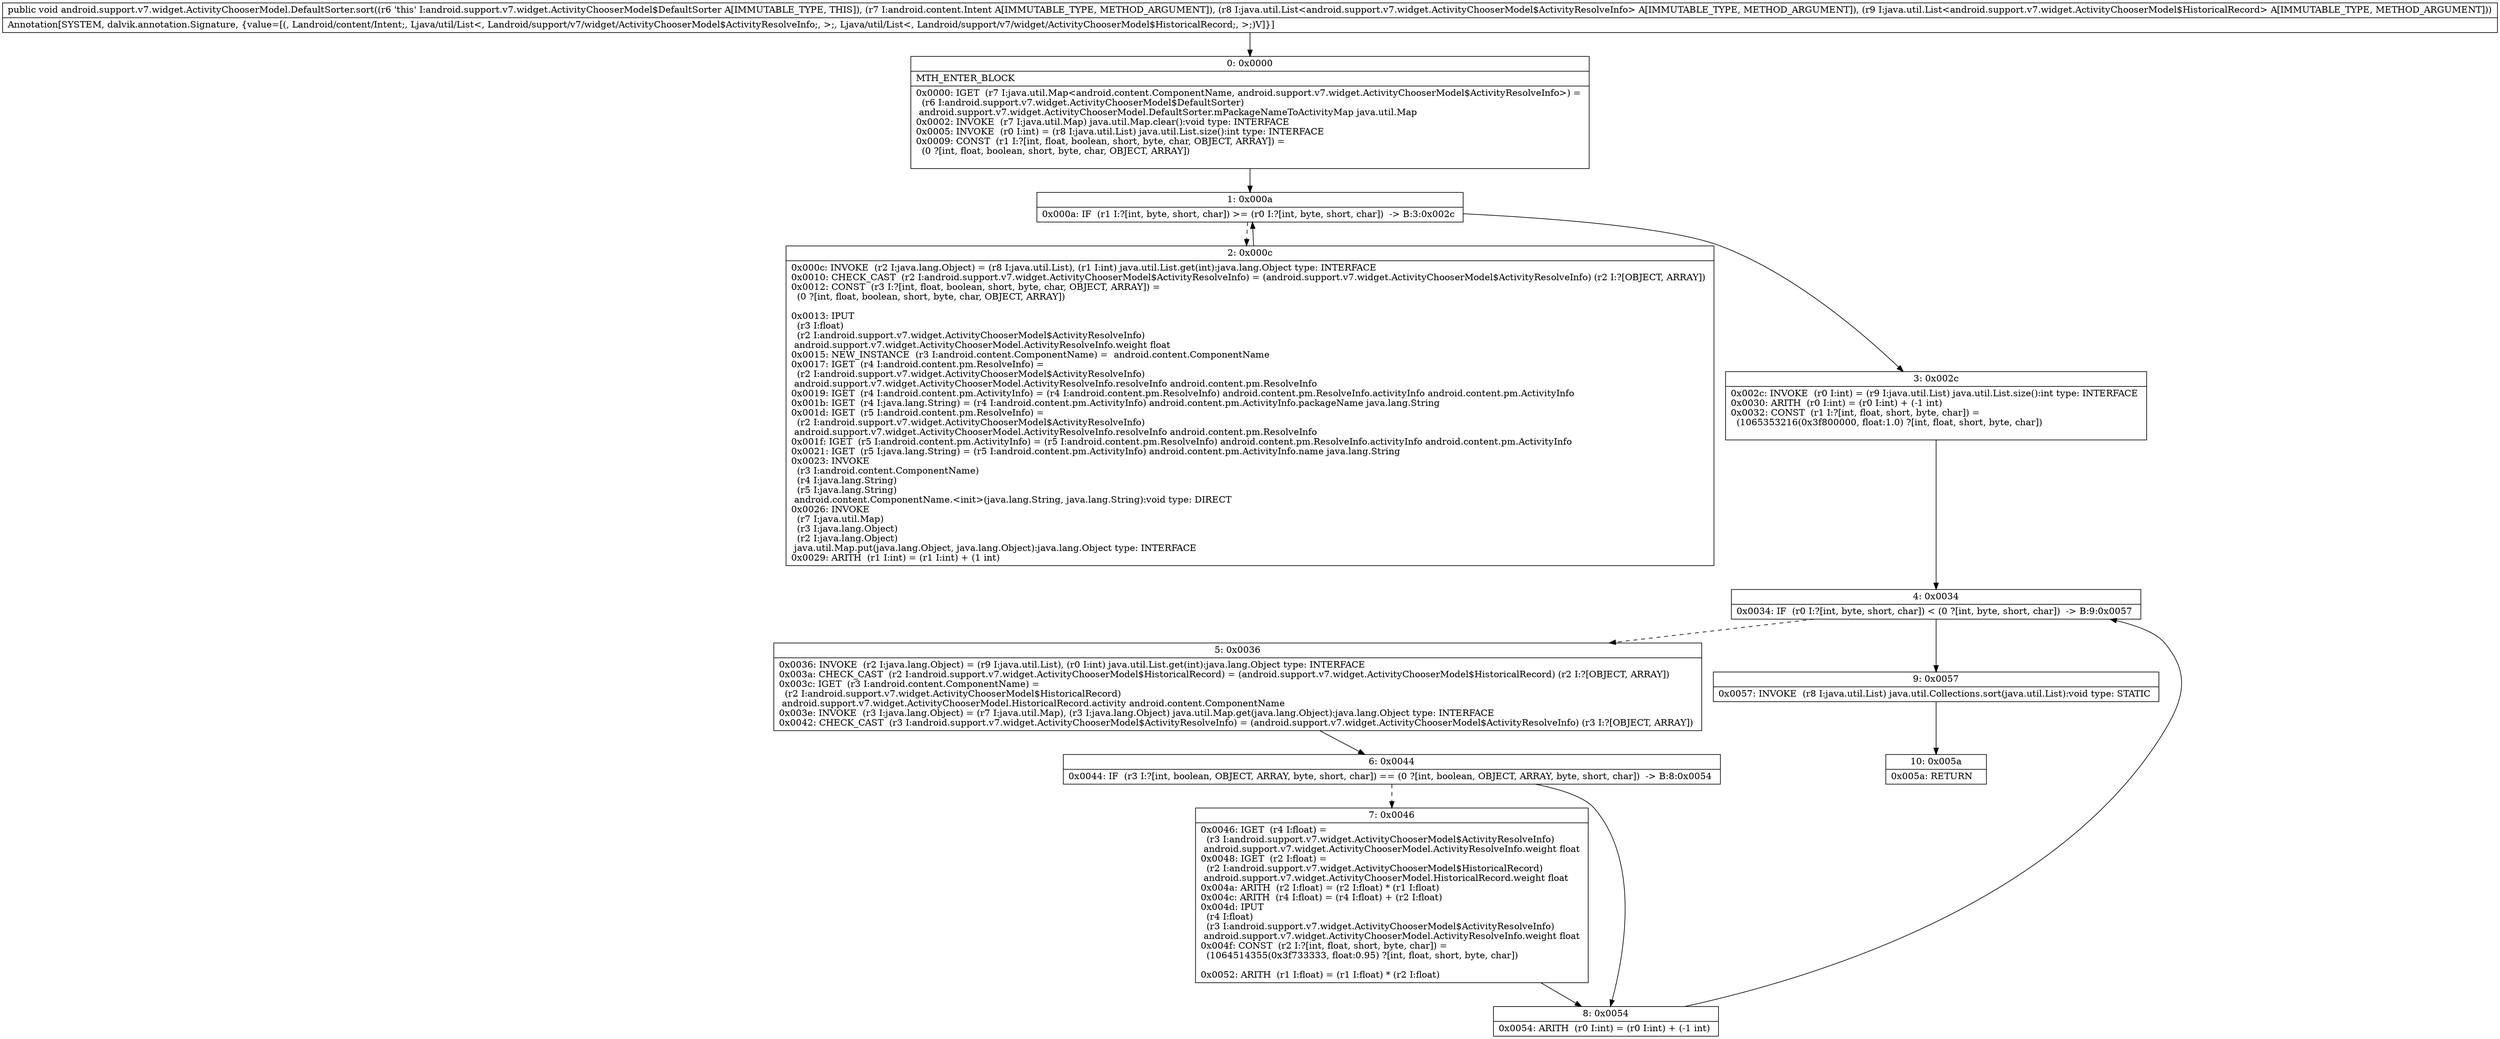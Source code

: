 digraph "CFG forandroid.support.v7.widget.ActivityChooserModel.DefaultSorter.sort(Landroid\/content\/Intent;Ljava\/util\/List;Ljava\/util\/List;)V" {
Node_0 [shape=record,label="{0\:\ 0x0000|MTH_ENTER_BLOCK\l|0x0000: IGET  (r7 I:java.util.Map\<android.content.ComponentName, android.support.v7.widget.ActivityChooserModel$ActivityResolveInfo\>) = \l  (r6 I:android.support.v7.widget.ActivityChooserModel$DefaultSorter)\l android.support.v7.widget.ActivityChooserModel.DefaultSorter.mPackageNameToActivityMap java.util.Map \l0x0002: INVOKE  (r7 I:java.util.Map) java.util.Map.clear():void type: INTERFACE \l0x0005: INVOKE  (r0 I:int) = (r8 I:java.util.List) java.util.List.size():int type: INTERFACE \l0x0009: CONST  (r1 I:?[int, float, boolean, short, byte, char, OBJECT, ARRAY]) = \l  (0 ?[int, float, boolean, short, byte, char, OBJECT, ARRAY])\l \l}"];
Node_1 [shape=record,label="{1\:\ 0x000a|0x000a: IF  (r1 I:?[int, byte, short, char]) \>= (r0 I:?[int, byte, short, char])  \-\> B:3:0x002c \l}"];
Node_2 [shape=record,label="{2\:\ 0x000c|0x000c: INVOKE  (r2 I:java.lang.Object) = (r8 I:java.util.List), (r1 I:int) java.util.List.get(int):java.lang.Object type: INTERFACE \l0x0010: CHECK_CAST  (r2 I:android.support.v7.widget.ActivityChooserModel$ActivityResolveInfo) = (android.support.v7.widget.ActivityChooserModel$ActivityResolveInfo) (r2 I:?[OBJECT, ARRAY]) \l0x0012: CONST  (r3 I:?[int, float, boolean, short, byte, char, OBJECT, ARRAY]) = \l  (0 ?[int, float, boolean, short, byte, char, OBJECT, ARRAY])\l \l0x0013: IPUT  \l  (r3 I:float)\l  (r2 I:android.support.v7.widget.ActivityChooserModel$ActivityResolveInfo)\l android.support.v7.widget.ActivityChooserModel.ActivityResolveInfo.weight float \l0x0015: NEW_INSTANCE  (r3 I:android.content.ComponentName) =  android.content.ComponentName \l0x0017: IGET  (r4 I:android.content.pm.ResolveInfo) = \l  (r2 I:android.support.v7.widget.ActivityChooserModel$ActivityResolveInfo)\l android.support.v7.widget.ActivityChooserModel.ActivityResolveInfo.resolveInfo android.content.pm.ResolveInfo \l0x0019: IGET  (r4 I:android.content.pm.ActivityInfo) = (r4 I:android.content.pm.ResolveInfo) android.content.pm.ResolveInfo.activityInfo android.content.pm.ActivityInfo \l0x001b: IGET  (r4 I:java.lang.String) = (r4 I:android.content.pm.ActivityInfo) android.content.pm.ActivityInfo.packageName java.lang.String \l0x001d: IGET  (r5 I:android.content.pm.ResolveInfo) = \l  (r2 I:android.support.v7.widget.ActivityChooserModel$ActivityResolveInfo)\l android.support.v7.widget.ActivityChooserModel.ActivityResolveInfo.resolveInfo android.content.pm.ResolveInfo \l0x001f: IGET  (r5 I:android.content.pm.ActivityInfo) = (r5 I:android.content.pm.ResolveInfo) android.content.pm.ResolveInfo.activityInfo android.content.pm.ActivityInfo \l0x0021: IGET  (r5 I:java.lang.String) = (r5 I:android.content.pm.ActivityInfo) android.content.pm.ActivityInfo.name java.lang.String \l0x0023: INVOKE  \l  (r3 I:android.content.ComponentName)\l  (r4 I:java.lang.String)\l  (r5 I:java.lang.String)\l android.content.ComponentName.\<init\>(java.lang.String, java.lang.String):void type: DIRECT \l0x0026: INVOKE  \l  (r7 I:java.util.Map)\l  (r3 I:java.lang.Object)\l  (r2 I:java.lang.Object)\l java.util.Map.put(java.lang.Object, java.lang.Object):java.lang.Object type: INTERFACE \l0x0029: ARITH  (r1 I:int) = (r1 I:int) + (1 int) \l}"];
Node_3 [shape=record,label="{3\:\ 0x002c|0x002c: INVOKE  (r0 I:int) = (r9 I:java.util.List) java.util.List.size():int type: INTERFACE \l0x0030: ARITH  (r0 I:int) = (r0 I:int) + (\-1 int) \l0x0032: CONST  (r1 I:?[int, float, short, byte, char]) = \l  (1065353216(0x3f800000, float:1.0) ?[int, float, short, byte, char])\l \l}"];
Node_4 [shape=record,label="{4\:\ 0x0034|0x0034: IF  (r0 I:?[int, byte, short, char]) \< (0 ?[int, byte, short, char])  \-\> B:9:0x0057 \l}"];
Node_5 [shape=record,label="{5\:\ 0x0036|0x0036: INVOKE  (r2 I:java.lang.Object) = (r9 I:java.util.List), (r0 I:int) java.util.List.get(int):java.lang.Object type: INTERFACE \l0x003a: CHECK_CAST  (r2 I:android.support.v7.widget.ActivityChooserModel$HistoricalRecord) = (android.support.v7.widget.ActivityChooserModel$HistoricalRecord) (r2 I:?[OBJECT, ARRAY]) \l0x003c: IGET  (r3 I:android.content.ComponentName) = \l  (r2 I:android.support.v7.widget.ActivityChooserModel$HistoricalRecord)\l android.support.v7.widget.ActivityChooserModel.HistoricalRecord.activity android.content.ComponentName \l0x003e: INVOKE  (r3 I:java.lang.Object) = (r7 I:java.util.Map), (r3 I:java.lang.Object) java.util.Map.get(java.lang.Object):java.lang.Object type: INTERFACE \l0x0042: CHECK_CAST  (r3 I:android.support.v7.widget.ActivityChooserModel$ActivityResolveInfo) = (android.support.v7.widget.ActivityChooserModel$ActivityResolveInfo) (r3 I:?[OBJECT, ARRAY]) \l}"];
Node_6 [shape=record,label="{6\:\ 0x0044|0x0044: IF  (r3 I:?[int, boolean, OBJECT, ARRAY, byte, short, char]) == (0 ?[int, boolean, OBJECT, ARRAY, byte, short, char])  \-\> B:8:0x0054 \l}"];
Node_7 [shape=record,label="{7\:\ 0x0046|0x0046: IGET  (r4 I:float) = \l  (r3 I:android.support.v7.widget.ActivityChooserModel$ActivityResolveInfo)\l android.support.v7.widget.ActivityChooserModel.ActivityResolveInfo.weight float \l0x0048: IGET  (r2 I:float) = \l  (r2 I:android.support.v7.widget.ActivityChooserModel$HistoricalRecord)\l android.support.v7.widget.ActivityChooserModel.HistoricalRecord.weight float \l0x004a: ARITH  (r2 I:float) = (r2 I:float) * (r1 I:float) \l0x004c: ARITH  (r4 I:float) = (r4 I:float) + (r2 I:float) \l0x004d: IPUT  \l  (r4 I:float)\l  (r3 I:android.support.v7.widget.ActivityChooserModel$ActivityResolveInfo)\l android.support.v7.widget.ActivityChooserModel.ActivityResolveInfo.weight float \l0x004f: CONST  (r2 I:?[int, float, short, byte, char]) = \l  (1064514355(0x3f733333, float:0.95) ?[int, float, short, byte, char])\l \l0x0052: ARITH  (r1 I:float) = (r1 I:float) * (r2 I:float) \l}"];
Node_8 [shape=record,label="{8\:\ 0x0054|0x0054: ARITH  (r0 I:int) = (r0 I:int) + (\-1 int) \l}"];
Node_9 [shape=record,label="{9\:\ 0x0057|0x0057: INVOKE  (r8 I:java.util.List) java.util.Collections.sort(java.util.List):void type: STATIC \l}"];
Node_10 [shape=record,label="{10\:\ 0x005a|0x005a: RETURN   \l}"];
MethodNode[shape=record,label="{public void android.support.v7.widget.ActivityChooserModel.DefaultSorter.sort((r6 'this' I:android.support.v7.widget.ActivityChooserModel$DefaultSorter A[IMMUTABLE_TYPE, THIS]), (r7 I:android.content.Intent A[IMMUTABLE_TYPE, METHOD_ARGUMENT]), (r8 I:java.util.List\<android.support.v7.widget.ActivityChooserModel$ActivityResolveInfo\> A[IMMUTABLE_TYPE, METHOD_ARGUMENT]), (r9 I:java.util.List\<android.support.v7.widget.ActivityChooserModel$HistoricalRecord\> A[IMMUTABLE_TYPE, METHOD_ARGUMENT]))  | Annotation[SYSTEM, dalvik.annotation.Signature, \{value=[(, Landroid\/content\/Intent;, Ljava\/util\/List\<, Landroid\/support\/v7\/widget\/ActivityChooserModel$ActivityResolveInfo;, \>;, Ljava\/util\/List\<, Landroid\/support\/v7\/widget\/ActivityChooserModel$HistoricalRecord;, \>;)V]\}]\l}"];
MethodNode -> Node_0;
Node_0 -> Node_1;
Node_1 -> Node_2[style=dashed];
Node_1 -> Node_3;
Node_2 -> Node_1;
Node_3 -> Node_4;
Node_4 -> Node_5[style=dashed];
Node_4 -> Node_9;
Node_5 -> Node_6;
Node_6 -> Node_7[style=dashed];
Node_6 -> Node_8;
Node_7 -> Node_8;
Node_8 -> Node_4;
Node_9 -> Node_10;
}

